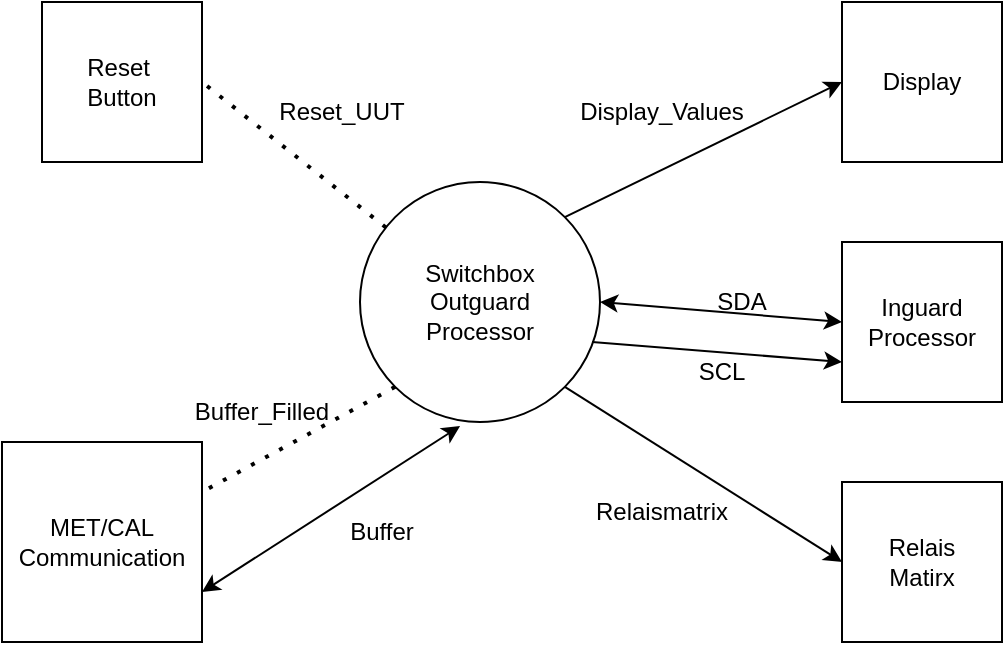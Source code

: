 <mxfile version="16.6.1" type="github">
  <diagram id="C5RBs43oDa-KdzZeNtuy" name="Page-1">
    <mxGraphModel dx="823" dy="776" grid="1" gridSize="10" guides="1" tooltips="1" connect="1" arrows="1" fold="1" page="1" pageScale="1" pageWidth="827" pageHeight="1169" math="0" shadow="0">
      <root>
        <mxCell id="WIyWlLk6GJQsqaUBKTNV-0" />
        <mxCell id="WIyWlLk6GJQsqaUBKTNV-1" parent="WIyWlLk6GJQsqaUBKTNV-0" />
        <mxCell id="b3KOr0M64VRzY9FIqHWj-0" value="Switchbox&lt;br&gt;Outguard&lt;br&gt;Processor" style="ellipse;whiteSpace=wrap;html=1;aspect=fixed;" parent="WIyWlLk6GJQsqaUBKTNV-1" vertex="1">
          <mxGeometry x="319" y="250" width="120" height="120" as="geometry" />
        </mxCell>
        <mxCell id="b3KOr0M64VRzY9FIqHWj-1" value="Display" style="whiteSpace=wrap;html=1;aspect=fixed;" parent="WIyWlLk6GJQsqaUBKTNV-1" vertex="1">
          <mxGeometry x="560" y="160" width="80" height="80" as="geometry" />
        </mxCell>
        <mxCell id="b3KOr0M64VRzY9FIqHWj-2" value="Reset&amp;nbsp;&lt;br&gt;Button" style="whiteSpace=wrap;html=1;aspect=fixed;" parent="WIyWlLk6GJQsqaUBKTNV-1" vertex="1">
          <mxGeometry x="160" y="160" width="80" height="80" as="geometry" />
        </mxCell>
        <mxCell id="b3KOr0M64VRzY9FIqHWj-3" value="Relais&lt;br&gt;Matirx" style="whiteSpace=wrap;html=1;aspect=fixed;" parent="WIyWlLk6GJQsqaUBKTNV-1" vertex="1">
          <mxGeometry x="560" y="400" width="80" height="80" as="geometry" />
        </mxCell>
        <mxCell id="b3KOr0M64VRzY9FIqHWj-4" value="MET/CAL&lt;br&gt;Communication&lt;br&gt;" style="whiteSpace=wrap;html=1;aspect=fixed;" parent="WIyWlLk6GJQsqaUBKTNV-1" vertex="1">
          <mxGeometry x="140" y="380" width="100" height="100" as="geometry" />
        </mxCell>
        <mxCell id="b3KOr0M64VRzY9FIqHWj-5" value="" style="endArrow=classic;html=1;rounded=0;entryX=0;entryY=0.5;entryDx=0;entryDy=0;exitX=1;exitY=0;exitDx=0;exitDy=0;" parent="WIyWlLk6GJQsqaUBKTNV-1" source="b3KOr0M64VRzY9FIqHWj-0" target="b3KOr0M64VRzY9FIqHWj-1" edge="1">
          <mxGeometry width="50" height="50" relative="1" as="geometry">
            <mxPoint x="340" y="290" as="sourcePoint" />
            <mxPoint x="390" y="240" as="targetPoint" />
          </mxGeometry>
        </mxCell>
        <mxCell id="b3KOr0M64VRzY9FIqHWj-6" value="" style="endArrow=none;dashed=1;html=1;dashPattern=1 3;strokeWidth=2;rounded=0;entryX=1;entryY=0.5;entryDx=0;entryDy=0;" parent="WIyWlLk6GJQsqaUBKTNV-1" source="b3KOr0M64VRzY9FIqHWj-0" target="b3KOr0M64VRzY9FIqHWj-2" edge="1">
          <mxGeometry width="50" height="50" relative="1" as="geometry">
            <mxPoint x="340" y="290" as="sourcePoint" />
            <mxPoint x="390" y="240" as="targetPoint" />
          </mxGeometry>
        </mxCell>
        <mxCell id="b3KOr0M64VRzY9FIqHWj-8" value="" style="endArrow=classic;html=1;rounded=0;entryX=0;entryY=0.5;entryDx=0;entryDy=0;exitX=1;exitY=1;exitDx=0;exitDy=0;" parent="WIyWlLk6GJQsqaUBKTNV-1" source="b3KOr0M64VRzY9FIqHWj-0" target="b3KOr0M64VRzY9FIqHWj-3" edge="1">
          <mxGeometry width="50" height="50" relative="1" as="geometry">
            <mxPoint x="440" y="330" as="sourcePoint" />
            <mxPoint x="390" y="240" as="targetPoint" />
          </mxGeometry>
        </mxCell>
        <mxCell id="b3KOr0M64VRzY9FIqHWj-9" value="" style="endArrow=none;dashed=1;html=1;dashPattern=1 3;strokeWidth=2;rounded=0;entryX=1;entryY=0.25;entryDx=0;entryDy=0;exitX=0;exitY=1;exitDx=0;exitDy=0;" parent="WIyWlLk6GJQsqaUBKTNV-1" source="b3KOr0M64VRzY9FIqHWj-0" target="b3KOr0M64VRzY9FIqHWj-4" edge="1">
          <mxGeometry width="50" height="50" relative="1" as="geometry">
            <mxPoint x="340" y="290" as="sourcePoint" />
            <mxPoint x="390" y="240" as="targetPoint" />
          </mxGeometry>
        </mxCell>
        <mxCell id="b3KOr0M64VRzY9FIqHWj-10" value="Inguard&lt;br&gt;Processor" style="whiteSpace=wrap;html=1;aspect=fixed;" parent="WIyWlLk6GJQsqaUBKTNV-1" vertex="1">
          <mxGeometry x="560" y="280" width="80" height="80" as="geometry" />
        </mxCell>
        <mxCell id="b3KOr0M64VRzY9FIqHWj-12" value="" style="endArrow=classic;startArrow=classic;html=1;rounded=0;entryX=0;entryY=0.5;entryDx=0;entryDy=0;exitX=1;exitY=0.5;exitDx=0;exitDy=0;" parent="WIyWlLk6GJQsqaUBKTNV-1" source="b3KOr0M64VRzY9FIqHWj-0" target="b3KOr0M64VRzY9FIqHWj-10" edge="1">
          <mxGeometry width="50" height="50" relative="1" as="geometry">
            <mxPoint x="340" y="330" as="sourcePoint" />
            <mxPoint x="390" y="280" as="targetPoint" />
          </mxGeometry>
        </mxCell>
        <mxCell id="b3KOr0M64VRzY9FIqHWj-13" value="Buffer_Filled" style="text;html=1;strokeColor=none;fillColor=none;align=center;verticalAlign=middle;whiteSpace=wrap;rounded=0;" parent="WIyWlLk6GJQsqaUBKTNV-1" vertex="1">
          <mxGeometry x="240" y="350" width="60" height="30" as="geometry" />
        </mxCell>
        <mxCell id="b3KOr0M64VRzY9FIqHWj-14" value="Reset_UUT" style="text;html=1;strokeColor=none;fillColor=none;align=center;verticalAlign=middle;whiteSpace=wrap;rounded=0;" parent="WIyWlLk6GJQsqaUBKTNV-1" vertex="1">
          <mxGeometry x="280" y="200" width="60" height="30" as="geometry" />
        </mxCell>
        <mxCell id="eLjQKF3dBqGQhaMWNtAi-0" value="SDA" style="text;html=1;strokeColor=none;fillColor=none;align=center;verticalAlign=middle;whiteSpace=wrap;rounded=0;" vertex="1" parent="WIyWlLk6GJQsqaUBKTNV-1">
          <mxGeometry x="480" y="295" width="60" height="30" as="geometry" />
        </mxCell>
        <mxCell id="eLjQKF3dBqGQhaMWNtAi-1" value="" style="endArrow=classic;html=1;rounded=0;entryX=0;entryY=0.75;entryDx=0;entryDy=0;exitX=0.967;exitY=0.667;exitDx=0;exitDy=0;exitPerimeter=0;" edge="1" parent="WIyWlLk6GJQsqaUBKTNV-1" source="b3KOr0M64VRzY9FIqHWj-0" target="b3KOr0M64VRzY9FIqHWj-10">
          <mxGeometry width="50" height="50" relative="1" as="geometry">
            <mxPoint x="340" y="420" as="sourcePoint" />
            <mxPoint x="390" y="370" as="targetPoint" />
          </mxGeometry>
        </mxCell>
        <mxCell id="eLjQKF3dBqGQhaMWNtAi-2" value="SCL" style="text;html=1;strokeColor=none;fillColor=none;align=center;verticalAlign=middle;whiteSpace=wrap;rounded=0;" vertex="1" parent="WIyWlLk6GJQsqaUBKTNV-1">
          <mxGeometry x="470" y="330" width="60" height="30" as="geometry" />
        </mxCell>
        <mxCell id="eLjQKF3dBqGQhaMWNtAi-3" value="" style="endArrow=classic;startArrow=classic;html=1;rounded=0;exitX=1;exitY=0.75;exitDx=0;exitDy=0;entryX=0.417;entryY=1.017;entryDx=0;entryDy=0;entryPerimeter=0;" edge="1" parent="WIyWlLk6GJQsqaUBKTNV-1" source="b3KOr0M64VRzY9FIqHWj-4" target="b3KOr0M64VRzY9FIqHWj-0">
          <mxGeometry width="50" height="50" relative="1" as="geometry">
            <mxPoint x="340" y="420" as="sourcePoint" />
            <mxPoint x="390" y="370" as="targetPoint" />
          </mxGeometry>
        </mxCell>
        <mxCell id="eLjQKF3dBqGQhaMWNtAi-4" value="Display_Values" style="text;html=1;strokeColor=none;fillColor=none;align=center;verticalAlign=middle;whiteSpace=wrap;rounded=0;" vertex="1" parent="WIyWlLk6GJQsqaUBKTNV-1">
          <mxGeometry x="440" y="200" width="60" height="30" as="geometry" />
        </mxCell>
        <mxCell id="eLjQKF3dBqGQhaMWNtAi-7" value="Buffer" style="text;html=1;strokeColor=none;fillColor=none;align=center;verticalAlign=middle;whiteSpace=wrap;rounded=0;" vertex="1" parent="WIyWlLk6GJQsqaUBKTNV-1">
          <mxGeometry x="300" y="410" width="60" height="30" as="geometry" />
        </mxCell>
        <mxCell id="eLjQKF3dBqGQhaMWNtAi-9" value="Relaismatrix&lt;br&gt;" style="text;html=1;strokeColor=none;fillColor=none;align=center;verticalAlign=middle;whiteSpace=wrap;rounded=0;" vertex="1" parent="WIyWlLk6GJQsqaUBKTNV-1">
          <mxGeometry x="440" y="400" width="60" height="30" as="geometry" />
        </mxCell>
      </root>
    </mxGraphModel>
  </diagram>
</mxfile>
